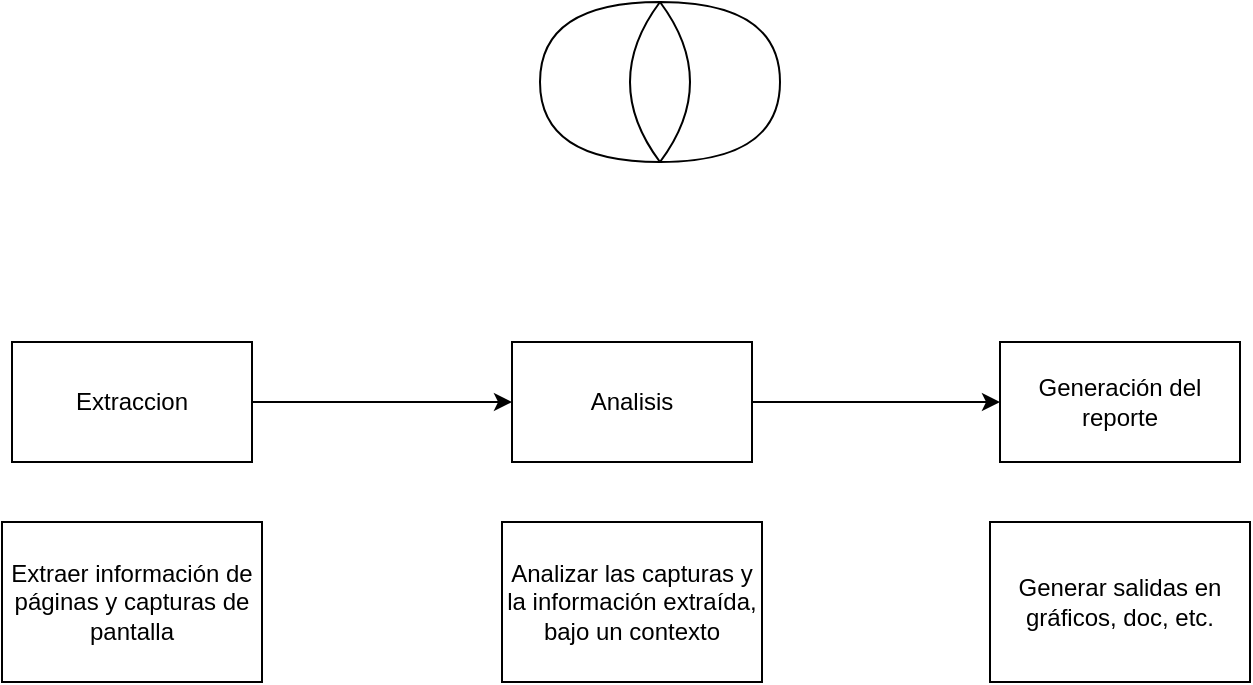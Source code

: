 <mxfile version="26.2.10">
  <diagram name="Página-1" id="JHDFiiOjMU33PO68Ojvq">
    <mxGraphModel dx="1185" dy="694" grid="1" gridSize="10" guides="1" tooltips="1" connect="1" arrows="1" fold="1" page="1" pageScale="1" pageWidth="827" pageHeight="1169" math="0" shadow="0">
      <root>
        <mxCell id="0" />
        <mxCell id="1" parent="0" />
        <mxCell id="0uFuZpnQ9-CGS-ED7mx_-4" style="edgeStyle=orthogonalEdgeStyle;rounded=0;orthogonalLoop=1;jettySize=auto;html=1;" edge="1" parent="1" source="0uFuZpnQ9-CGS-ED7mx_-1" target="0uFuZpnQ9-CGS-ED7mx_-2">
          <mxGeometry relative="1" as="geometry" />
        </mxCell>
        <mxCell id="0uFuZpnQ9-CGS-ED7mx_-1" value="Extraccion" style="rounded=0;whiteSpace=wrap;html=1;" vertex="1" parent="1">
          <mxGeometry x="106" y="450" width="120" height="60" as="geometry" />
        </mxCell>
        <mxCell id="0uFuZpnQ9-CGS-ED7mx_-5" style="edgeStyle=orthogonalEdgeStyle;rounded=0;orthogonalLoop=1;jettySize=auto;html=1;" edge="1" parent="1" source="0uFuZpnQ9-CGS-ED7mx_-2" target="0uFuZpnQ9-CGS-ED7mx_-3">
          <mxGeometry relative="1" as="geometry" />
        </mxCell>
        <mxCell id="0uFuZpnQ9-CGS-ED7mx_-2" value="Analisis" style="rounded=0;whiteSpace=wrap;html=1;" vertex="1" parent="1">
          <mxGeometry x="356" y="450" width="120" height="60" as="geometry" />
        </mxCell>
        <mxCell id="0uFuZpnQ9-CGS-ED7mx_-3" value="Generación del reporte" style="rounded=0;whiteSpace=wrap;html=1;" vertex="1" parent="1">
          <mxGeometry x="600" y="450" width="120" height="60" as="geometry" />
        </mxCell>
        <mxCell id="0uFuZpnQ9-CGS-ED7mx_-6" value="Extraer información de páginas y capturas de pantalla" style="text;html=1;align=center;verticalAlign=middle;whiteSpace=wrap;rounded=0;strokeColor=default;" vertex="1" parent="1">
          <mxGeometry x="101" y="540" width="130" height="80" as="geometry" />
        </mxCell>
        <mxCell id="0uFuZpnQ9-CGS-ED7mx_-7" value="Analizar las capturas y la información extraída, bajo un contexto" style="text;html=1;align=center;verticalAlign=middle;whiteSpace=wrap;rounded=0;strokeColor=default;" vertex="1" parent="1">
          <mxGeometry x="351" y="540" width="130" height="80" as="geometry" />
        </mxCell>
        <mxCell id="0uFuZpnQ9-CGS-ED7mx_-8" value="Generar salidas en gráficos, doc, etc." style="text;html=1;align=center;verticalAlign=middle;whiteSpace=wrap;rounded=0;strokeColor=default;" vertex="1" parent="1">
          <mxGeometry x="595" y="540" width="130" height="80" as="geometry" />
        </mxCell>
        <mxCell id="0uFuZpnQ9-CGS-ED7mx_-11" value="" style="shape=xor;whiteSpace=wrap;html=1;" vertex="1" parent="1">
          <mxGeometry x="430" y="280" width="60" height="80" as="geometry" />
        </mxCell>
        <mxCell id="0uFuZpnQ9-CGS-ED7mx_-12" value="" style="shape=xor;whiteSpace=wrap;html=1;direction=west;" vertex="1" parent="1">
          <mxGeometry x="370" y="280" width="60" height="80" as="geometry" />
        </mxCell>
      </root>
    </mxGraphModel>
  </diagram>
</mxfile>
